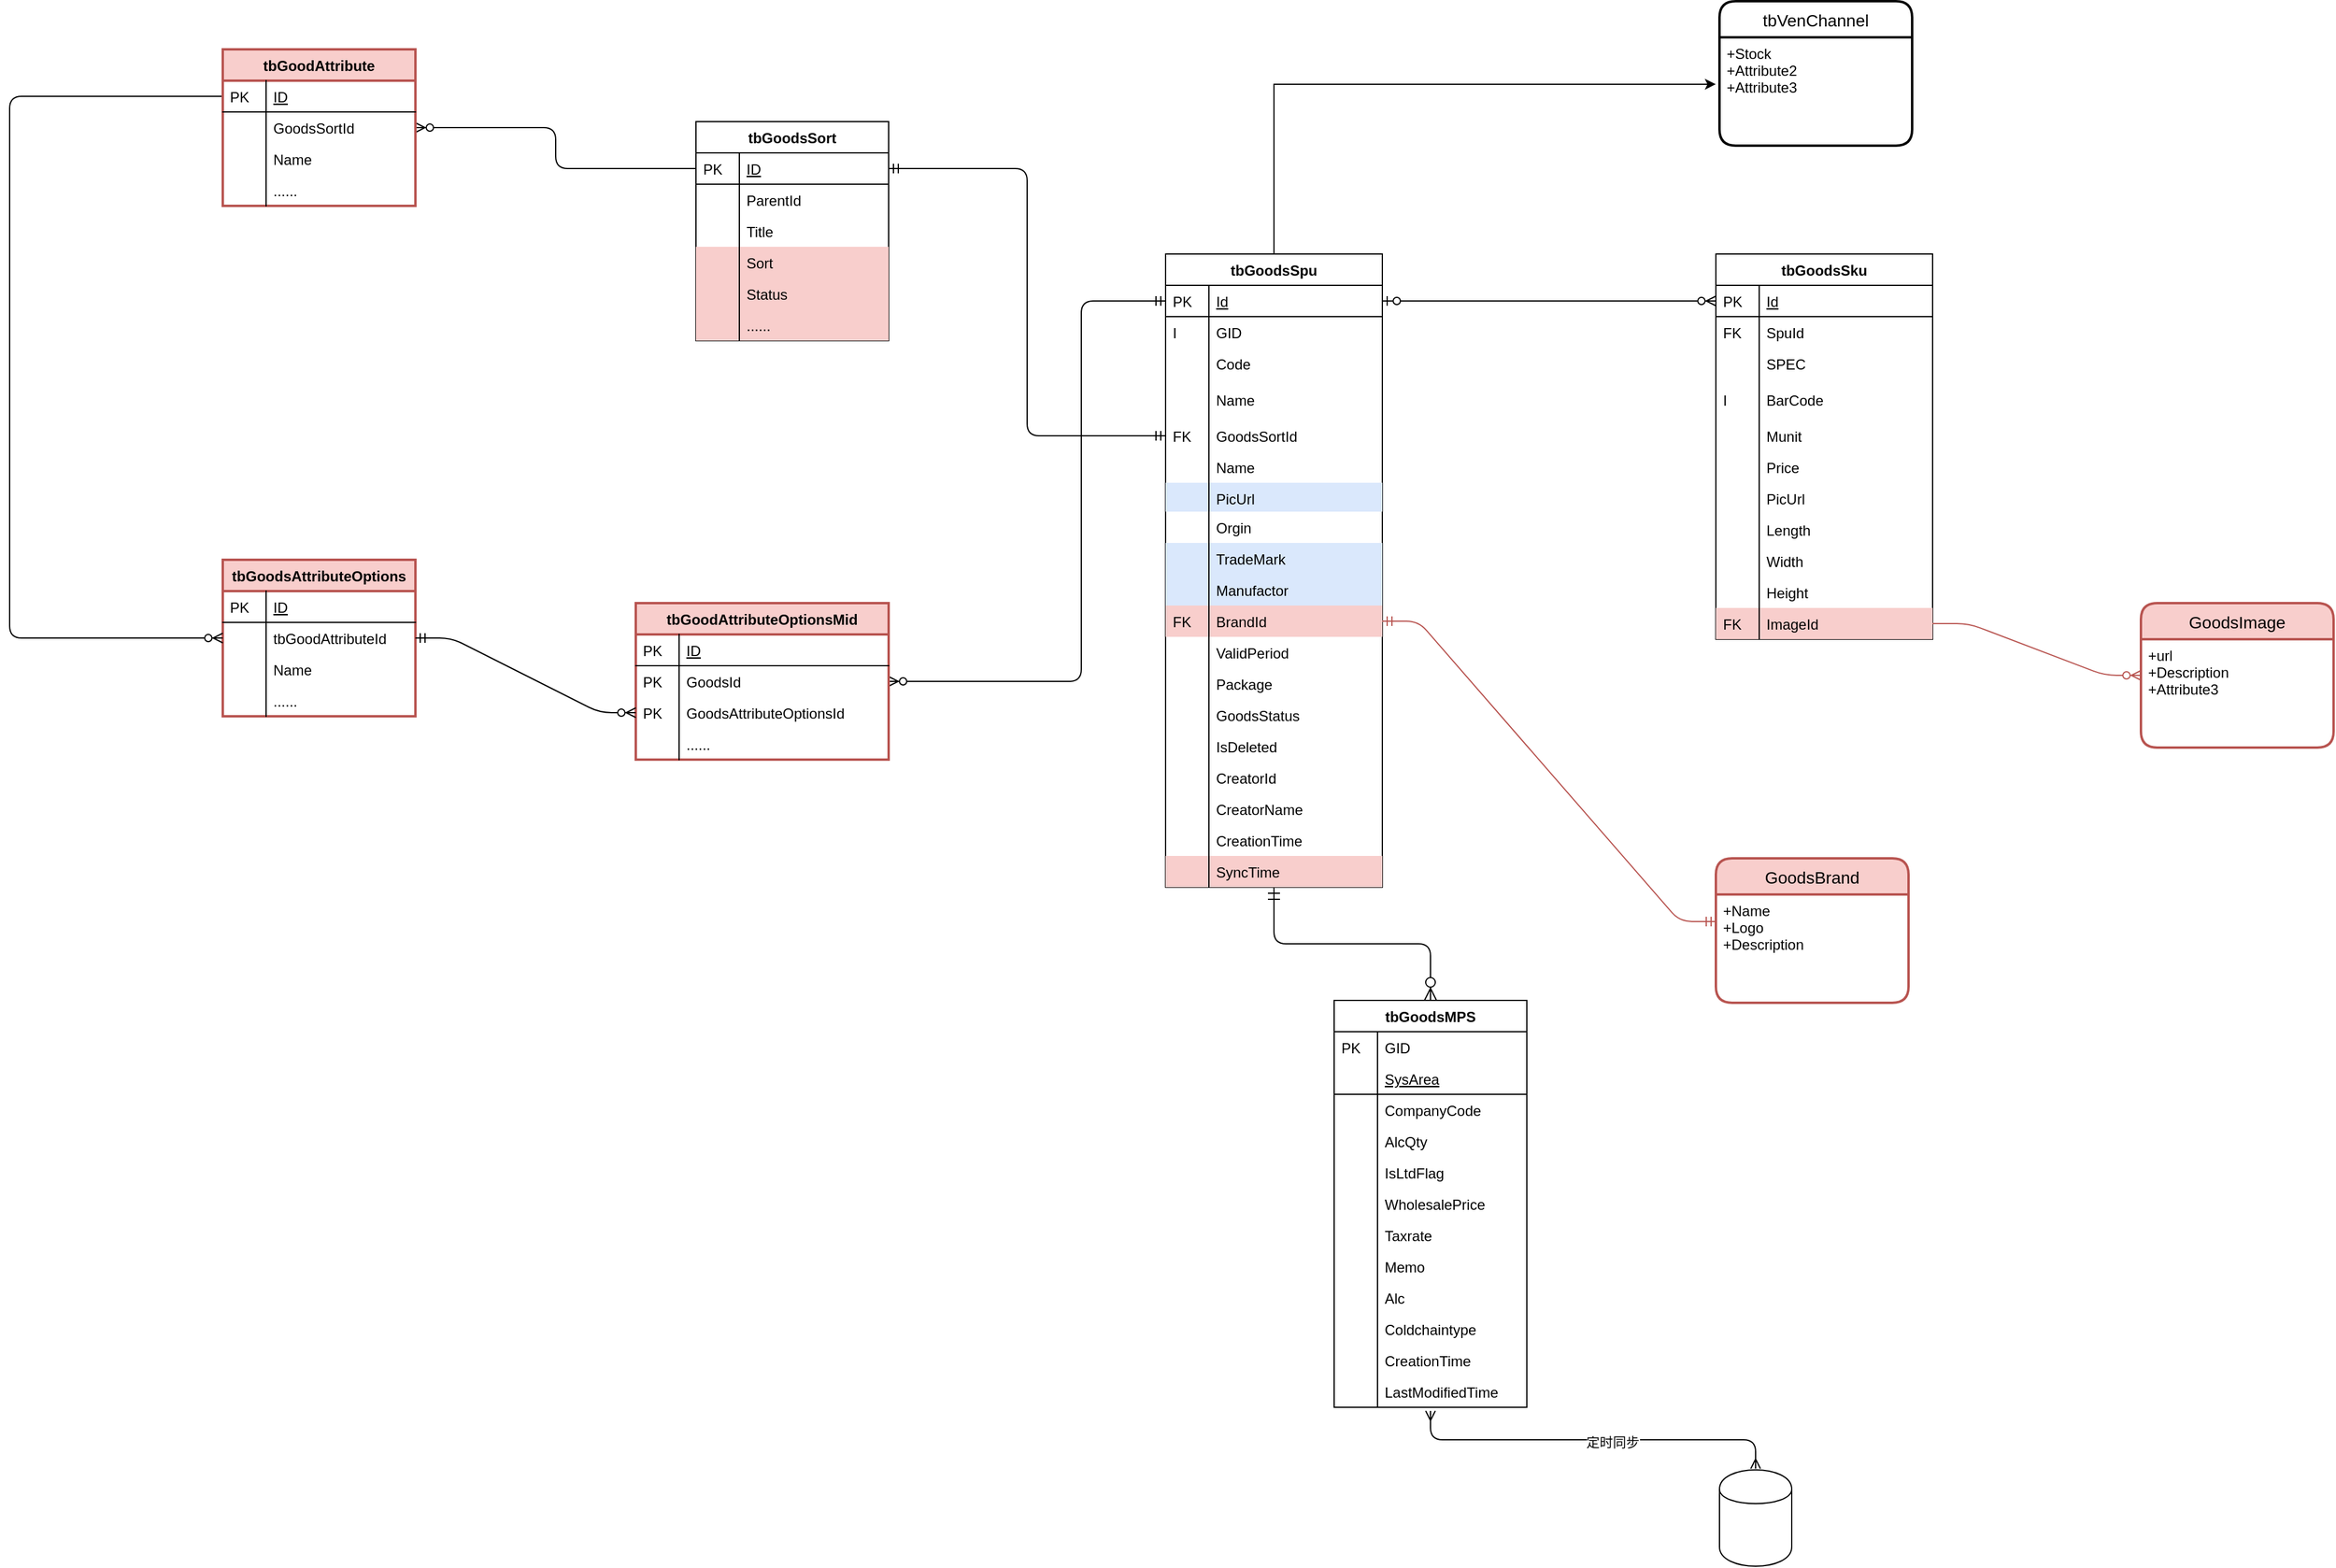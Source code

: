 <mxfile version="12.9.14" type="github">
  <diagram id="C5RBs43oDa-KdzZeNtuy" name="Page-1">
    <mxGraphModel dx="2247" dy="1924" grid="1" gridSize="10" guides="1" tooltips="1" connect="1" arrows="1" fold="1" page="1" pageScale="1" pageWidth="827" pageHeight="1169" math="0" shadow="0">
      <root>
        <mxCell id="WIyWlLk6GJQsqaUBKTNV-0" />
        <mxCell id="WIyWlLk6GJQsqaUBKTNV-1" parent="WIyWlLk6GJQsqaUBKTNV-0" />
        <mxCell id="zkfFHV4jXpPFQw0GAbJ--71" value="" style="edgeStyle=orthogonalEdgeStyle;endArrow=ERzeroToMany;startArrow=ERmandOne;shadow=0;strokeWidth=1;endSize=8;startSize=8;" parent="WIyWlLk6GJQsqaUBKTNV-1" source="zkfFHV4jXpPFQw0GAbJ--56" target="zkfFHV4jXpPFQw0GAbJ--64" edge="1">
          <mxGeometry width="100" height="100" relative="1" as="geometry">
            <mxPoint x="410" y="182" as="sourcePoint" />
            <mxPoint x="330" y="169" as="targetPoint" />
            <Array as="points" />
          </mxGeometry>
        </mxCell>
        <mxCell id="fvMyZvjCGNLHZYIWAA-W-118" style="edgeStyle=orthogonalEdgeStyle;rounded=0;orthogonalLoop=1;jettySize=auto;html=1;exitX=0.5;exitY=0;exitDx=0;exitDy=0;entryX=-0.019;entryY=0.433;entryDx=0;entryDy=0;entryPerimeter=0;fontColor=#FF0000;" edge="1" parent="WIyWlLk6GJQsqaUBKTNV-1" source="zkfFHV4jXpPFQw0GAbJ--56" target="fvMyZvjCGNLHZYIWAA-W-107">
          <mxGeometry relative="1" as="geometry">
            <Array as="points">
              <mxPoint x="460" y="-91" />
            </Array>
          </mxGeometry>
        </mxCell>
        <mxCell id="zkfFHV4jXpPFQw0GAbJ--56" value="tbGoodsSpu" style="swimlane;fontStyle=1;childLayout=stackLayout;horizontal=1;startSize=26;horizontalStack=0;resizeParent=1;resizeLast=0;collapsible=1;marginBottom=0;rounded=0;shadow=0;strokeWidth=1;" parent="WIyWlLk6GJQsqaUBKTNV-1" vertex="1">
          <mxGeometry x="370" y="50" width="180" height="526" as="geometry">
            <mxRectangle x="400" y="70" width="160" height="26" as="alternateBounds" />
          </mxGeometry>
        </mxCell>
        <mxCell id="zkfFHV4jXpPFQw0GAbJ--57" value="Id" style="shape=partialRectangle;top=0;left=0;right=0;bottom=1;align=left;verticalAlign=top;fillColor=none;spacingLeft=40;spacingRight=4;overflow=hidden;rotatable=0;points=[[0,0.5],[1,0.5]];portConstraint=eastwest;dropTarget=0;rounded=0;shadow=0;strokeWidth=1;fontStyle=4" parent="zkfFHV4jXpPFQw0GAbJ--56" vertex="1">
          <mxGeometry y="26" width="180" height="26" as="geometry" />
        </mxCell>
        <mxCell id="zkfFHV4jXpPFQw0GAbJ--58" value="PK" style="shape=partialRectangle;top=0;left=0;bottom=0;fillColor=none;align=left;verticalAlign=top;spacingLeft=4;spacingRight=4;overflow=hidden;rotatable=0;points=[];portConstraint=eastwest;part=1;" parent="zkfFHV4jXpPFQw0GAbJ--57" vertex="1" connectable="0">
          <mxGeometry width="36" height="26" as="geometry" />
        </mxCell>
        <mxCell id="UjwNFlfOkRKpV5nZgHc--12" value="GID" style="shape=partialRectangle;top=0;left=0;right=0;bottom=0;align=left;verticalAlign=top;fillColor=none;spacingLeft=40;spacingRight=4;overflow=hidden;rotatable=0;points=[[0,0.5],[1,0.5]];portConstraint=eastwest;dropTarget=0;rounded=0;shadow=0;strokeWidth=1;" parent="zkfFHV4jXpPFQw0GAbJ--56" vertex="1">
          <mxGeometry y="52" width="180" height="26" as="geometry" />
        </mxCell>
        <mxCell id="UjwNFlfOkRKpV5nZgHc--13" value="I" style="shape=partialRectangle;top=0;left=0;bottom=0;fillColor=none;align=left;verticalAlign=top;spacingLeft=4;spacingRight=4;overflow=hidden;rotatable=0;points=[];portConstraint=eastwest;part=1;" parent="UjwNFlfOkRKpV5nZgHc--12" vertex="1" connectable="0">
          <mxGeometry width="36" height="26" as="geometry" />
        </mxCell>
        <mxCell id="zkfFHV4jXpPFQw0GAbJ--59" value="Code" style="shape=partialRectangle;top=0;left=0;right=0;bottom=0;align=left;verticalAlign=top;fillColor=none;spacingLeft=40;spacingRight=4;overflow=hidden;rotatable=0;points=[[0,0.5],[1,0.5]];portConstraint=eastwest;dropTarget=0;rounded=0;shadow=0;strokeWidth=1;" parent="zkfFHV4jXpPFQw0GAbJ--56" vertex="1">
          <mxGeometry y="78" width="180" height="30" as="geometry" />
        </mxCell>
        <mxCell id="zkfFHV4jXpPFQw0GAbJ--60" value="" style="shape=partialRectangle;top=0;left=0;bottom=0;fillColor=none;align=left;verticalAlign=top;spacingLeft=4;spacingRight=4;overflow=hidden;rotatable=0;points=[];portConstraint=eastwest;part=1;" parent="zkfFHV4jXpPFQw0GAbJ--59" vertex="1" connectable="0">
          <mxGeometry width="36" height="30" as="geometry" />
        </mxCell>
        <mxCell id="UjwNFlfOkRKpV5nZgHc--21" value="Name" style="shape=partialRectangle;top=0;left=0;right=0;bottom=0;align=left;verticalAlign=top;fillColor=none;spacingLeft=40;spacingRight=4;overflow=hidden;rotatable=0;points=[[0,0.5],[1,0.5]];portConstraint=eastwest;dropTarget=0;rounded=0;shadow=0;strokeWidth=1;" parent="zkfFHV4jXpPFQw0GAbJ--56" vertex="1">
          <mxGeometry y="108" width="180" height="30" as="geometry" />
        </mxCell>
        <mxCell id="UjwNFlfOkRKpV5nZgHc--22" value="" style="shape=partialRectangle;top=0;left=0;bottom=0;fillColor=none;align=left;verticalAlign=top;spacingLeft=4;spacingRight=4;overflow=hidden;rotatable=0;points=[];portConstraint=eastwest;part=1;" parent="UjwNFlfOkRKpV5nZgHc--21" vertex="1" connectable="0">
          <mxGeometry width="36" height="30" as="geometry" />
        </mxCell>
        <mxCell id="UjwNFlfOkRKpV5nZgHc--25" value="GoodsSortId" style="shape=partialRectangle;top=0;left=0;right=0;bottom=0;align=left;verticalAlign=top;fillColor=none;spacingLeft=40;spacingRight=4;overflow=hidden;rotatable=0;points=[[0,0.5],[1,0.5]];portConstraint=eastwest;dropTarget=0;rounded=0;shadow=0;strokeWidth=1;" parent="zkfFHV4jXpPFQw0GAbJ--56" vertex="1">
          <mxGeometry y="138" width="180" height="26" as="geometry" />
        </mxCell>
        <mxCell id="UjwNFlfOkRKpV5nZgHc--26" value="FK" style="shape=partialRectangle;top=0;left=0;bottom=0;fillColor=none;align=left;verticalAlign=top;spacingLeft=4;spacingRight=4;overflow=hidden;rotatable=0;points=[];portConstraint=eastwest;part=1;" parent="UjwNFlfOkRKpV5nZgHc--25" vertex="1" connectable="0">
          <mxGeometry width="36" height="26" as="geometry" />
        </mxCell>
        <mxCell id="UjwNFlfOkRKpV5nZgHc--27" value="Name" style="shape=partialRectangle;top=0;left=0;right=0;bottom=0;align=left;verticalAlign=top;fillColor=none;spacingLeft=40;spacingRight=4;overflow=hidden;rotatable=0;points=[[0,0.5],[1,0.5]];portConstraint=eastwest;dropTarget=0;rounded=0;shadow=0;strokeWidth=1;" parent="zkfFHV4jXpPFQw0GAbJ--56" vertex="1">
          <mxGeometry y="164" width="180" height="26" as="geometry" />
        </mxCell>
        <mxCell id="UjwNFlfOkRKpV5nZgHc--28" value="" style="shape=partialRectangle;top=0;left=0;bottom=0;fillColor=none;align=left;verticalAlign=top;spacingLeft=4;spacingRight=4;overflow=hidden;rotatable=0;points=[];portConstraint=eastwest;part=1;" parent="UjwNFlfOkRKpV5nZgHc--27" vertex="1" connectable="0">
          <mxGeometry width="36" height="26" as="geometry" />
        </mxCell>
        <mxCell id="fvMyZvjCGNLHZYIWAA-W-122" value="PicUrl" style="shape=partialRectangle;top=0;left=0;right=0;bottom=0;align=left;verticalAlign=top;fillColor=#dae8fc;spacingLeft=40;spacingRight=4;overflow=hidden;rotatable=0;points=[[0,0.5],[1,0.5]];portConstraint=eastwest;dropTarget=0;rounded=0;shadow=0;strokeWidth=1;strokeColor=#6c8ebf;" vertex="1" parent="zkfFHV4jXpPFQw0GAbJ--56">
          <mxGeometry y="190" width="180" height="24" as="geometry" />
        </mxCell>
        <mxCell id="fvMyZvjCGNLHZYIWAA-W-123" value="" style="shape=partialRectangle;top=0;left=0;bottom=0;fillColor=none;align=left;verticalAlign=top;spacingLeft=4;spacingRight=4;overflow=hidden;rotatable=0;points=[];portConstraint=eastwest;part=1;" vertex="1" connectable="0" parent="fvMyZvjCGNLHZYIWAA-W-122">
          <mxGeometry width="36" height="24" as="geometry" />
        </mxCell>
        <mxCell id="fvMyZvjCGNLHZYIWAA-W-42" value="Orgin" style="shape=partialRectangle;top=0;left=0;right=0;bottom=0;align=left;verticalAlign=top;fillColor=none;spacingLeft=40;spacingRight=4;overflow=hidden;rotatable=0;points=[[0,0.5],[1,0.5]];portConstraint=eastwest;dropTarget=0;rounded=0;shadow=0;strokeWidth=1;" vertex="1" parent="zkfFHV4jXpPFQw0GAbJ--56">
          <mxGeometry y="214" width="180" height="26" as="geometry" />
        </mxCell>
        <mxCell id="fvMyZvjCGNLHZYIWAA-W-43" value="" style="shape=partialRectangle;top=0;left=0;bottom=0;fillColor=none;align=left;verticalAlign=top;spacingLeft=4;spacingRight=4;overflow=hidden;rotatable=0;points=[];portConstraint=eastwest;part=1;" vertex="1" connectable="0" parent="fvMyZvjCGNLHZYIWAA-W-42">
          <mxGeometry width="36" height="26" as="geometry" />
        </mxCell>
        <mxCell id="fvMyZvjCGNLHZYIWAA-W-52" value="TradeMark" style="shape=partialRectangle;top=0;left=0;right=0;bottom=0;align=left;verticalAlign=top;fillColor=#dae8fc;spacingLeft=40;spacingRight=4;overflow=hidden;rotatable=0;points=[[0,0.5],[1,0.5]];portConstraint=eastwest;dropTarget=0;rounded=0;shadow=0;strokeWidth=1;strokeColor=#6c8ebf;" vertex="1" parent="zkfFHV4jXpPFQw0GAbJ--56">
          <mxGeometry y="240" width="180" height="26" as="geometry" />
        </mxCell>
        <mxCell id="fvMyZvjCGNLHZYIWAA-W-53" value="" style="shape=partialRectangle;top=0;left=0;bottom=0;fillColor=none;align=left;verticalAlign=top;spacingLeft=4;spacingRight=4;overflow=hidden;rotatable=0;points=[];portConstraint=eastwest;part=1;" vertex="1" connectable="0" parent="fvMyZvjCGNLHZYIWAA-W-52">
          <mxGeometry width="36" height="26" as="geometry" />
        </mxCell>
        <mxCell id="fvMyZvjCGNLHZYIWAA-W-54" value="Manufactor" style="shape=partialRectangle;top=0;left=0;right=0;bottom=0;align=left;verticalAlign=top;fillColor=#dae8fc;spacingLeft=40;spacingRight=4;overflow=hidden;rotatable=0;points=[[0,0.5],[1,0.5]];portConstraint=eastwest;dropTarget=0;rounded=0;shadow=0;strokeWidth=1;strokeColor=#6c8ebf;" vertex="1" parent="zkfFHV4jXpPFQw0GAbJ--56">
          <mxGeometry y="266" width="180" height="26" as="geometry" />
        </mxCell>
        <mxCell id="fvMyZvjCGNLHZYIWAA-W-55" value="" style="shape=partialRectangle;top=0;left=0;bottom=0;fillColor=none;align=left;verticalAlign=top;spacingLeft=4;spacingRight=4;overflow=hidden;rotatable=0;points=[];portConstraint=eastwest;part=1;" vertex="1" connectable="0" parent="fvMyZvjCGNLHZYIWAA-W-54">
          <mxGeometry width="36" height="26" as="geometry" />
        </mxCell>
        <mxCell id="fvMyZvjCGNLHZYIWAA-W-129" value="BrandId" style="shape=partialRectangle;top=0;left=0;right=0;bottom=0;align=left;verticalAlign=top;fillColor=#f8cecc;spacingLeft=40;spacingRight=4;overflow=hidden;rotatable=0;points=[[0,0.5],[1,0.5]];portConstraint=eastwest;dropTarget=0;rounded=0;shadow=0;strokeWidth=1;strokeColor=#b85450;" vertex="1" parent="zkfFHV4jXpPFQw0GAbJ--56">
          <mxGeometry y="292" width="180" height="26" as="geometry" />
        </mxCell>
        <mxCell id="fvMyZvjCGNLHZYIWAA-W-130" value="FK" style="shape=partialRectangle;top=0;left=0;bottom=0;fillColor=none;align=left;verticalAlign=top;spacingLeft=4;spacingRight=4;overflow=hidden;rotatable=0;points=[];portConstraint=eastwest;part=1;" vertex="1" connectable="0" parent="fvMyZvjCGNLHZYIWAA-W-129">
          <mxGeometry width="36" height="26" as="geometry" />
        </mxCell>
        <mxCell id="fvMyZvjCGNLHZYIWAA-W-56" value="ValidPeriod" style="shape=partialRectangle;top=0;left=0;right=0;bottom=0;align=left;verticalAlign=top;fillColor=none;spacingLeft=40;spacingRight=4;overflow=hidden;rotatable=0;points=[[0,0.5],[1,0.5]];portConstraint=eastwest;dropTarget=0;rounded=0;shadow=0;strokeWidth=1;" vertex="1" parent="zkfFHV4jXpPFQw0GAbJ--56">
          <mxGeometry y="318" width="180" height="26" as="geometry" />
        </mxCell>
        <mxCell id="fvMyZvjCGNLHZYIWAA-W-57" value="" style="shape=partialRectangle;top=0;left=0;bottom=0;fillColor=none;align=left;verticalAlign=top;spacingLeft=4;spacingRight=4;overflow=hidden;rotatable=0;points=[];portConstraint=eastwest;part=1;" vertex="1" connectable="0" parent="fvMyZvjCGNLHZYIWAA-W-56">
          <mxGeometry width="36" height="26" as="geometry" />
        </mxCell>
        <mxCell id="fvMyZvjCGNLHZYIWAA-W-86" value="Package" style="shape=partialRectangle;top=0;left=0;right=0;bottom=0;align=left;verticalAlign=top;fillColor=none;spacingLeft=40;spacingRight=4;overflow=hidden;rotatable=0;points=[[0,0.5],[1,0.5]];portConstraint=eastwest;dropTarget=0;rounded=0;shadow=0;strokeWidth=1;" vertex="1" parent="zkfFHV4jXpPFQw0GAbJ--56">
          <mxGeometry y="344" width="180" height="26" as="geometry" />
        </mxCell>
        <mxCell id="fvMyZvjCGNLHZYIWAA-W-87" value="" style="shape=partialRectangle;top=0;left=0;bottom=0;fillColor=none;align=left;verticalAlign=top;spacingLeft=4;spacingRight=4;overflow=hidden;rotatable=0;points=[];portConstraint=eastwest;part=1;" vertex="1" connectable="0" parent="fvMyZvjCGNLHZYIWAA-W-86">
          <mxGeometry width="36" height="26" as="geometry" />
        </mxCell>
        <mxCell id="fvMyZvjCGNLHZYIWAA-W-96" value="GoodsStatus" style="shape=partialRectangle;top=0;left=0;right=0;bottom=0;align=left;verticalAlign=top;fillColor=none;spacingLeft=40;spacingRight=4;overflow=hidden;rotatable=0;points=[[0,0.5],[1,0.5]];portConstraint=eastwest;dropTarget=0;rounded=0;shadow=0;strokeWidth=1;" vertex="1" parent="zkfFHV4jXpPFQw0GAbJ--56">
          <mxGeometry y="370" width="180" height="26" as="geometry" />
        </mxCell>
        <mxCell id="fvMyZvjCGNLHZYIWAA-W-97" value="" style="shape=partialRectangle;top=0;left=0;bottom=0;fillColor=none;align=left;verticalAlign=top;spacingLeft=4;spacingRight=4;overflow=hidden;rotatable=0;points=[];portConstraint=eastwest;part=1;" vertex="1" connectable="0" parent="fvMyZvjCGNLHZYIWAA-W-96">
          <mxGeometry width="36" height="26" as="geometry" />
        </mxCell>
        <mxCell id="fvMyZvjCGNLHZYIWAA-W-98" value="IsDeleted" style="shape=partialRectangle;top=0;left=0;right=0;bottom=0;align=left;verticalAlign=top;fillColor=none;spacingLeft=40;spacingRight=4;overflow=hidden;rotatable=0;points=[[0,0.5],[1,0.5]];portConstraint=eastwest;dropTarget=0;rounded=0;shadow=0;strokeWidth=1;" vertex="1" parent="zkfFHV4jXpPFQw0GAbJ--56">
          <mxGeometry y="396" width="180" height="26" as="geometry" />
        </mxCell>
        <mxCell id="fvMyZvjCGNLHZYIWAA-W-99" value="" style="shape=partialRectangle;top=0;left=0;bottom=0;fillColor=none;align=left;verticalAlign=top;spacingLeft=4;spacingRight=4;overflow=hidden;rotatable=0;points=[];portConstraint=eastwest;part=1;" vertex="1" connectable="0" parent="fvMyZvjCGNLHZYIWAA-W-98">
          <mxGeometry width="36" height="26" as="geometry" />
        </mxCell>
        <mxCell id="fvMyZvjCGNLHZYIWAA-W-88" value="CreatorId" style="shape=partialRectangle;top=0;left=0;right=0;bottom=0;align=left;verticalAlign=top;fillColor=none;spacingLeft=40;spacingRight=4;overflow=hidden;rotatable=0;points=[[0,0.5],[1,0.5]];portConstraint=eastwest;dropTarget=0;rounded=0;shadow=0;strokeWidth=1;" vertex="1" parent="zkfFHV4jXpPFQw0GAbJ--56">
          <mxGeometry y="422" width="180" height="26" as="geometry" />
        </mxCell>
        <mxCell id="fvMyZvjCGNLHZYIWAA-W-89" value="" style="shape=partialRectangle;top=0;left=0;bottom=0;fillColor=none;align=left;verticalAlign=top;spacingLeft=4;spacingRight=4;overflow=hidden;rotatable=0;points=[];portConstraint=eastwest;part=1;" vertex="1" connectable="0" parent="fvMyZvjCGNLHZYIWAA-W-88">
          <mxGeometry width="36" height="26" as="geometry" />
        </mxCell>
        <mxCell id="fvMyZvjCGNLHZYIWAA-W-90" value="CreatorName" style="shape=partialRectangle;top=0;left=0;right=0;bottom=0;align=left;verticalAlign=top;fillColor=none;spacingLeft=40;spacingRight=4;overflow=hidden;rotatable=0;points=[[0,0.5],[1,0.5]];portConstraint=eastwest;dropTarget=0;rounded=0;shadow=0;strokeWidth=1;" vertex="1" parent="zkfFHV4jXpPFQw0GAbJ--56">
          <mxGeometry y="448" width="180" height="26" as="geometry" />
        </mxCell>
        <mxCell id="fvMyZvjCGNLHZYIWAA-W-91" value="" style="shape=partialRectangle;top=0;left=0;bottom=0;fillColor=none;align=left;verticalAlign=top;spacingLeft=4;spacingRight=4;overflow=hidden;rotatable=0;points=[];portConstraint=eastwest;part=1;" vertex="1" connectable="0" parent="fvMyZvjCGNLHZYIWAA-W-90">
          <mxGeometry width="36" height="26" as="geometry" />
        </mxCell>
        <mxCell id="fvMyZvjCGNLHZYIWAA-W-92" value="CreationTime" style="shape=partialRectangle;top=0;left=0;right=0;bottom=0;align=left;verticalAlign=top;fillColor=none;spacingLeft=40;spacingRight=4;overflow=hidden;rotatable=0;points=[[0,0.5],[1,0.5]];portConstraint=eastwest;dropTarget=0;rounded=0;shadow=0;strokeWidth=1;" vertex="1" parent="zkfFHV4jXpPFQw0GAbJ--56">
          <mxGeometry y="474" width="180" height="26" as="geometry" />
        </mxCell>
        <mxCell id="fvMyZvjCGNLHZYIWAA-W-93" value="" style="shape=partialRectangle;top=0;left=0;bottom=0;fillColor=none;align=left;verticalAlign=top;spacingLeft=4;spacingRight=4;overflow=hidden;rotatable=0;points=[];portConstraint=eastwest;part=1;" vertex="1" connectable="0" parent="fvMyZvjCGNLHZYIWAA-W-92">
          <mxGeometry width="36" height="26" as="geometry" />
        </mxCell>
        <mxCell id="fvMyZvjCGNLHZYIWAA-W-94" value="SyncTime" style="shape=partialRectangle;top=0;left=0;right=0;bottom=0;align=left;verticalAlign=top;fillColor=#f8cecc;spacingLeft=40;spacingRight=4;overflow=hidden;rotatable=0;points=[[0,0.5],[1,0.5]];portConstraint=eastwest;dropTarget=0;rounded=0;shadow=0;strokeWidth=1;strokeColor=#b85450;" vertex="1" parent="zkfFHV4jXpPFQw0GAbJ--56">
          <mxGeometry y="500" width="180" height="26" as="geometry" />
        </mxCell>
        <mxCell id="fvMyZvjCGNLHZYIWAA-W-95" value="" style="shape=partialRectangle;top=0;left=0;bottom=0;fillColor=none;align=left;verticalAlign=top;spacingLeft=4;spacingRight=4;overflow=hidden;rotatable=0;points=[];portConstraint=eastwest;part=1;" vertex="1" connectable="0" parent="fvMyZvjCGNLHZYIWAA-W-94">
          <mxGeometry width="36" height="26" as="geometry" />
        </mxCell>
        <mxCell id="fvMyZvjCGNLHZYIWAA-W-25" value="tbGoodsSku" style="swimlane;fontStyle=1;childLayout=stackLayout;horizontal=1;startSize=26;horizontalStack=0;resizeParent=1;resizeLast=0;collapsible=1;marginBottom=0;rounded=0;shadow=0;strokeWidth=1;" vertex="1" parent="WIyWlLk6GJQsqaUBKTNV-1">
          <mxGeometry x="827" y="50" width="180" height="320" as="geometry">
            <mxRectangle x="400" y="70" width="160" height="26" as="alternateBounds" />
          </mxGeometry>
        </mxCell>
        <mxCell id="fvMyZvjCGNLHZYIWAA-W-26" value="Id" style="shape=partialRectangle;top=0;left=0;right=0;bottom=1;align=left;verticalAlign=top;fillColor=none;spacingLeft=40;spacingRight=4;overflow=hidden;rotatable=0;points=[[0,0.5],[1,0.5]];portConstraint=eastwest;dropTarget=0;rounded=0;shadow=0;strokeWidth=1;fontStyle=4" vertex="1" parent="fvMyZvjCGNLHZYIWAA-W-25">
          <mxGeometry y="26" width="180" height="26" as="geometry" />
        </mxCell>
        <mxCell id="fvMyZvjCGNLHZYIWAA-W-27" value="PK" style="shape=partialRectangle;top=0;left=0;bottom=0;fillColor=none;align=left;verticalAlign=top;spacingLeft=4;spacingRight=4;overflow=hidden;rotatable=0;points=[];portConstraint=eastwest;part=1;" vertex="1" connectable="0" parent="fvMyZvjCGNLHZYIWAA-W-26">
          <mxGeometry width="36" height="26" as="geometry" />
        </mxCell>
        <mxCell id="fvMyZvjCGNLHZYIWAA-W-28" value="SpuId" style="shape=partialRectangle;top=0;left=0;right=0;bottom=0;align=left;verticalAlign=top;fillColor=none;spacingLeft=40;spacingRight=4;overflow=hidden;rotatable=0;points=[[0,0.5],[1,0.5]];portConstraint=eastwest;dropTarget=0;rounded=0;shadow=0;strokeWidth=1;" vertex="1" parent="fvMyZvjCGNLHZYIWAA-W-25">
          <mxGeometry y="52" width="180" height="26" as="geometry" />
        </mxCell>
        <mxCell id="fvMyZvjCGNLHZYIWAA-W-29" value="FK" style="shape=partialRectangle;top=0;left=0;bottom=0;fillColor=none;align=left;verticalAlign=top;spacingLeft=4;spacingRight=4;overflow=hidden;rotatable=0;points=[];portConstraint=eastwest;part=1;" vertex="1" connectable="0" parent="fvMyZvjCGNLHZYIWAA-W-28">
          <mxGeometry width="36" height="26" as="geometry" />
        </mxCell>
        <mxCell id="fvMyZvjCGNLHZYIWAA-W-30" value="SPEC" style="shape=partialRectangle;top=0;left=0;right=0;bottom=0;align=left;verticalAlign=top;fillColor=none;spacingLeft=40;spacingRight=4;overflow=hidden;rotatable=0;points=[[0,0.5],[1,0.5]];portConstraint=eastwest;dropTarget=0;rounded=0;shadow=0;strokeWidth=1;" vertex="1" parent="fvMyZvjCGNLHZYIWAA-W-25">
          <mxGeometry y="78" width="180" height="30" as="geometry" />
        </mxCell>
        <mxCell id="fvMyZvjCGNLHZYIWAA-W-31" value="" style="shape=partialRectangle;top=0;left=0;bottom=0;fillColor=none;align=left;verticalAlign=top;spacingLeft=4;spacingRight=4;overflow=hidden;rotatable=0;points=[];portConstraint=eastwest;part=1;" vertex="1" connectable="0" parent="fvMyZvjCGNLHZYIWAA-W-30">
          <mxGeometry width="36" height="30" as="geometry" />
        </mxCell>
        <mxCell id="fvMyZvjCGNLHZYIWAA-W-32" value="BarCode" style="shape=partialRectangle;top=0;left=0;right=0;bottom=0;align=left;verticalAlign=top;fillColor=none;spacingLeft=40;spacingRight=4;overflow=hidden;rotatable=0;points=[[0,0.5],[1,0.5]];portConstraint=eastwest;dropTarget=0;rounded=0;shadow=0;strokeWidth=1;" vertex="1" parent="fvMyZvjCGNLHZYIWAA-W-25">
          <mxGeometry y="108" width="180" height="30" as="geometry" />
        </mxCell>
        <mxCell id="fvMyZvjCGNLHZYIWAA-W-33" value="I" style="shape=partialRectangle;top=0;left=0;bottom=0;fillColor=none;align=left;verticalAlign=top;spacingLeft=4;spacingRight=4;overflow=hidden;rotatable=0;points=[];portConstraint=eastwest;part=1;" vertex="1" connectable="0" parent="fvMyZvjCGNLHZYIWAA-W-32">
          <mxGeometry width="36" height="30" as="geometry" />
        </mxCell>
        <mxCell id="fvMyZvjCGNLHZYIWAA-W-34" value="Munit" style="shape=partialRectangle;top=0;left=0;right=0;bottom=0;align=left;verticalAlign=top;fillColor=none;spacingLeft=40;spacingRight=4;overflow=hidden;rotatable=0;points=[[0,0.5],[1,0.5]];portConstraint=eastwest;dropTarget=0;rounded=0;shadow=0;strokeWidth=1;" vertex="1" parent="fvMyZvjCGNLHZYIWAA-W-25">
          <mxGeometry y="138" width="180" height="26" as="geometry" />
        </mxCell>
        <mxCell id="fvMyZvjCGNLHZYIWAA-W-35" value="" style="shape=partialRectangle;top=0;left=0;bottom=0;fillColor=none;align=left;verticalAlign=top;spacingLeft=4;spacingRight=4;overflow=hidden;rotatable=0;points=[];portConstraint=eastwest;part=1;" vertex="1" connectable="0" parent="fvMyZvjCGNLHZYIWAA-W-34">
          <mxGeometry width="36" height="26" as="geometry" />
        </mxCell>
        <mxCell id="fvMyZvjCGNLHZYIWAA-W-38" value="Price" style="shape=partialRectangle;top=0;left=0;right=0;bottom=0;align=left;verticalAlign=top;fillColor=none;spacingLeft=40;spacingRight=4;overflow=hidden;rotatable=0;points=[[0,0.5],[1,0.5]];portConstraint=eastwest;dropTarget=0;rounded=0;shadow=0;strokeWidth=1;" vertex="1" parent="fvMyZvjCGNLHZYIWAA-W-25">
          <mxGeometry y="164" width="180" height="26" as="geometry" />
        </mxCell>
        <mxCell id="fvMyZvjCGNLHZYIWAA-W-39" value="" style="shape=partialRectangle;top=0;left=0;bottom=0;fillColor=none;align=left;verticalAlign=top;spacingLeft=4;spacingRight=4;overflow=hidden;rotatable=0;points=[];portConstraint=eastwest;part=1;" vertex="1" connectable="0" parent="fvMyZvjCGNLHZYIWAA-W-38">
          <mxGeometry width="36" height="26" as="geometry" />
        </mxCell>
        <mxCell id="fvMyZvjCGNLHZYIWAA-W-44" value="PicUrl" style="shape=partialRectangle;top=0;left=0;right=0;bottom=0;align=left;verticalAlign=top;fillColor=none;spacingLeft=40;spacingRight=4;overflow=hidden;rotatable=0;points=[[0,0.5],[1,0.5]];portConstraint=eastwest;dropTarget=0;rounded=0;shadow=0;strokeWidth=1;" vertex="1" parent="fvMyZvjCGNLHZYIWAA-W-25">
          <mxGeometry y="190" width="180" height="26" as="geometry" />
        </mxCell>
        <mxCell id="fvMyZvjCGNLHZYIWAA-W-45" value="" style="shape=partialRectangle;top=0;left=0;bottom=0;fillColor=none;align=left;verticalAlign=top;spacingLeft=4;spacingRight=4;overflow=hidden;rotatable=0;points=[];portConstraint=eastwest;part=1;" vertex="1" connectable="0" parent="fvMyZvjCGNLHZYIWAA-W-44">
          <mxGeometry width="36" height="26" as="geometry" />
        </mxCell>
        <mxCell id="fvMyZvjCGNLHZYIWAA-W-46" value="Length" style="shape=partialRectangle;top=0;left=0;right=0;bottom=0;align=left;verticalAlign=top;fillColor=none;spacingLeft=40;spacingRight=4;overflow=hidden;rotatable=0;points=[[0,0.5],[1,0.5]];portConstraint=eastwest;dropTarget=0;rounded=0;shadow=0;strokeWidth=1;" vertex="1" parent="fvMyZvjCGNLHZYIWAA-W-25">
          <mxGeometry y="216" width="180" height="26" as="geometry" />
        </mxCell>
        <mxCell id="fvMyZvjCGNLHZYIWAA-W-47" value="" style="shape=partialRectangle;top=0;left=0;bottom=0;fillColor=none;align=left;verticalAlign=top;spacingLeft=4;spacingRight=4;overflow=hidden;rotatable=0;points=[];portConstraint=eastwest;part=1;" vertex="1" connectable="0" parent="fvMyZvjCGNLHZYIWAA-W-46">
          <mxGeometry width="36" height="26" as="geometry" />
        </mxCell>
        <mxCell id="fvMyZvjCGNLHZYIWAA-W-48" value="Width" style="shape=partialRectangle;top=0;left=0;right=0;bottom=0;align=left;verticalAlign=top;fillColor=none;spacingLeft=40;spacingRight=4;overflow=hidden;rotatable=0;points=[[0,0.5],[1,0.5]];portConstraint=eastwest;dropTarget=0;rounded=0;shadow=0;strokeWidth=1;" vertex="1" parent="fvMyZvjCGNLHZYIWAA-W-25">
          <mxGeometry y="242" width="180" height="26" as="geometry" />
        </mxCell>
        <mxCell id="fvMyZvjCGNLHZYIWAA-W-49" value="" style="shape=partialRectangle;top=0;left=0;bottom=0;fillColor=none;align=left;verticalAlign=top;spacingLeft=4;spacingRight=4;overflow=hidden;rotatable=0;points=[];portConstraint=eastwest;part=1;" vertex="1" connectable="0" parent="fvMyZvjCGNLHZYIWAA-W-48">
          <mxGeometry width="36" height="26" as="geometry" />
        </mxCell>
        <mxCell id="fvMyZvjCGNLHZYIWAA-W-50" value="Height" style="shape=partialRectangle;top=0;left=0;right=0;bottom=0;align=left;verticalAlign=top;fillColor=none;spacingLeft=40;spacingRight=4;overflow=hidden;rotatable=0;points=[[0,0.5],[1,0.5]];portConstraint=eastwest;dropTarget=0;rounded=0;shadow=0;strokeWidth=1;" vertex="1" parent="fvMyZvjCGNLHZYIWAA-W-25">
          <mxGeometry y="268" width="180" height="26" as="geometry" />
        </mxCell>
        <mxCell id="fvMyZvjCGNLHZYIWAA-W-51" value="" style="shape=partialRectangle;top=0;left=0;bottom=0;fillColor=none;align=left;verticalAlign=top;spacingLeft=4;spacingRight=4;overflow=hidden;rotatable=0;points=[];portConstraint=eastwest;part=1;" vertex="1" connectable="0" parent="fvMyZvjCGNLHZYIWAA-W-50">
          <mxGeometry width="36" height="26" as="geometry" />
        </mxCell>
        <mxCell id="fvMyZvjCGNLHZYIWAA-W-134" value="ImageId" style="shape=partialRectangle;top=0;left=0;right=0;bottom=0;align=left;verticalAlign=top;fillColor=#f8cecc;spacingLeft=40;spacingRight=4;overflow=hidden;rotatable=0;points=[[0,0.5],[1,0.5]];portConstraint=eastwest;dropTarget=0;rounded=0;shadow=0;strokeWidth=1;strokeColor=#b85450;" vertex="1" parent="fvMyZvjCGNLHZYIWAA-W-25">
          <mxGeometry y="294" width="180" height="26" as="geometry" />
        </mxCell>
        <mxCell id="fvMyZvjCGNLHZYIWAA-W-135" value="FK" style="shape=partialRectangle;top=0;left=0;bottom=0;fillColor=none;align=left;verticalAlign=top;spacingLeft=4;spacingRight=4;overflow=hidden;rotatable=0;points=[];portConstraint=eastwest;part=1;fontColor=#000000;" vertex="1" connectable="0" parent="fvMyZvjCGNLHZYIWAA-W-134">
          <mxGeometry width="36" height="26" as="geometry" />
        </mxCell>
        <mxCell id="HRXQNA15yxT9b7QjNcUA-1" value="" style="shape=cylinder;whiteSpace=wrap;html=1;boundedLbl=1;backgroundOutline=1;" parent="WIyWlLk6GJQsqaUBKTNV-1" vertex="1">
          <mxGeometry x="830" y="1060" width="60" height="80" as="geometry" />
        </mxCell>
        <mxCell id="fvMyZvjCGNLHZYIWAA-W-40" value="" style="edgeStyle=elbowEdgeStyle;fontSize=12;html=1;endArrow=ERmany;startArrow=ERmany;exitX=0.5;exitY=1.115;exitDx=0;exitDy=0;exitPerimeter=0;elbow=vertical;" edge="1" parent="WIyWlLk6GJQsqaUBKTNV-1" source="fvMyZvjCGNLHZYIWAA-W-17">
          <mxGeometry width="100" height="100" relative="1" as="geometry">
            <mxPoint x="550" y="1179" as="sourcePoint" />
            <mxPoint x="860" y="1059" as="targetPoint" />
          </mxGeometry>
        </mxCell>
        <mxCell id="fvMyZvjCGNLHZYIWAA-W-101" value="&lt;font color=&quot;#000000&quot;&gt;定时同步&lt;/font&gt;" style="edgeLabel;html=1;align=center;verticalAlign=middle;resizable=0;points=[];fontColor=#FF0000;" vertex="1" connectable="0" parent="fvMyZvjCGNLHZYIWAA-W-40">
          <mxGeometry x="0.097" y="-2" relative="1" as="geometry">
            <mxPoint as="offset" />
          </mxGeometry>
        </mxCell>
        <mxCell id="fvMyZvjCGNLHZYIWAA-W-41" value="" style="edgeStyle=entityRelationEdgeStyle;fontSize=12;html=1;endArrow=ERzeroToMany;startArrow=ERzeroToOne;exitX=1;exitY=0.5;exitDx=0;exitDy=0;entryX=0;entryY=0.5;entryDx=0;entryDy=0;" edge="1" parent="WIyWlLk6GJQsqaUBKTNV-1" source="zkfFHV4jXpPFQw0GAbJ--57" target="fvMyZvjCGNLHZYIWAA-W-26">
          <mxGeometry width="100" height="100" relative="1" as="geometry">
            <mxPoint x="490" y="450" as="sourcePoint" />
            <mxPoint x="809" y="63" as="targetPoint" />
          </mxGeometry>
        </mxCell>
        <mxCell id="zkfFHV4jXpPFQw0GAbJ--64" value="tbGoodsMPS" style="swimlane;fontStyle=1;childLayout=stackLayout;horizontal=1;startSize=26;horizontalStack=0;resizeParent=1;resizeLast=0;collapsible=1;marginBottom=0;rounded=0;shadow=0;strokeWidth=1;" parent="WIyWlLk6GJQsqaUBKTNV-1" vertex="1">
          <mxGeometry x="510" y="670" width="160" height="338" as="geometry">
            <mxRectangle x="260" y="270" width="160" height="26" as="alternateBounds" />
          </mxGeometry>
        </mxCell>
        <mxCell id="fvMyZvjCGNLHZYIWAA-W-5" value="GID" style="shape=partialRectangle;top=0;left=0;right=0;bottom=0;align=left;verticalAlign=top;fillColor=none;spacingLeft=40;spacingRight=4;overflow=hidden;rotatable=0;points=[[0,0.5],[1,0.5]];portConstraint=eastwest;dropTarget=0;rounded=0;shadow=0;strokeWidth=1;" vertex="1" parent="zkfFHV4jXpPFQw0GAbJ--64">
          <mxGeometry y="26" width="160" height="26" as="geometry" />
        </mxCell>
        <mxCell id="fvMyZvjCGNLHZYIWAA-W-6" value="PK" style="shape=partialRectangle;top=0;left=0;bottom=0;fillColor=none;align=left;verticalAlign=top;spacingLeft=4;spacingRight=4;overflow=hidden;rotatable=0;points=[];portConstraint=eastwest;part=1;" vertex="1" connectable="0" parent="fvMyZvjCGNLHZYIWAA-W-5">
          <mxGeometry width="36" height="26" as="geometry" />
        </mxCell>
        <mxCell id="zkfFHV4jXpPFQw0GAbJ--65" value="SysArea" style="shape=partialRectangle;top=0;left=0;right=0;bottom=1;align=left;verticalAlign=top;fillColor=none;spacingLeft=40;spacingRight=4;overflow=hidden;rotatable=0;points=[[0,0.5],[1,0.5]];portConstraint=eastwest;dropTarget=0;rounded=0;shadow=0;strokeWidth=1;fontStyle=4" parent="zkfFHV4jXpPFQw0GAbJ--64" vertex="1">
          <mxGeometry y="52" width="160" height="26" as="geometry" />
        </mxCell>
        <mxCell id="zkfFHV4jXpPFQw0GAbJ--66" value="" style="shape=partialRectangle;top=0;left=0;bottom=0;fillColor=none;align=left;verticalAlign=top;spacingLeft=4;spacingRight=4;overflow=hidden;rotatable=0;points=[];portConstraint=eastwest;part=1;" parent="zkfFHV4jXpPFQw0GAbJ--65" vertex="1" connectable="0">
          <mxGeometry width="36" height="26" as="geometry" />
        </mxCell>
        <mxCell id="fvMyZvjCGNLHZYIWAA-W-13" value="CompanyCode" style="shape=partialRectangle;top=0;left=0;right=0;bottom=0;align=left;verticalAlign=top;fillColor=none;spacingLeft=40;spacingRight=4;overflow=hidden;rotatable=0;points=[[0,0.5],[1,0.5]];portConstraint=eastwest;dropTarget=0;rounded=0;shadow=0;strokeWidth=1;" vertex="1" parent="zkfFHV4jXpPFQw0GAbJ--64">
          <mxGeometry y="78" width="160" height="26" as="geometry" />
        </mxCell>
        <mxCell id="fvMyZvjCGNLHZYIWAA-W-14" value="" style="shape=partialRectangle;top=0;left=0;bottom=0;fillColor=none;align=left;verticalAlign=top;spacingLeft=4;spacingRight=4;overflow=hidden;rotatable=0;points=[];portConstraint=eastwest;part=1;" vertex="1" connectable="0" parent="fvMyZvjCGNLHZYIWAA-W-13">
          <mxGeometry width="36" height="26" as="geometry" />
        </mxCell>
        <mxCell id="zkfFHV4jXpPFQw0GAbJ--67" value="AlcQty" style="shape=partialRectangle;top=0;left=0;right=0;bottom=0;align=left;verticalAlign=top;fillColor=none;spacingLeft=40;spacingRight=4;overflow=hidden;rotatable=0;points=[[0,0.5],[1,0.5]];portConstraint=eastwest;dropTarget=0;rounded=0;shadow=0;strokeWidth=1;" parent="zkfFHV4jXpPFQw0GAbJ--64" vertex="1">
          <mxGeometry y="104" width="160" height="26" as="geometry" />
        </mxCell>
        <mxCell id="zkfFHV4jXpPFQw0GAbJ--68" value="" style="shape=partialRectangle;top=0;left=0;bottom=0;fillColor=none;align=left;verticalAlign=top;spacingLeft=4;spacingRight=4;overflow=hidden;rotatable=0;points=[];portConstraint=eastwest;part=1;" parent="zkfFHV4jXpPFQw0GAbJ--67" vertex="1" connectable="0">
          <mxGeometry width="36" height="26" as="geometry" />
        </mxCell>
        <mxCell id="zkfFHV4jXpPFQw0GAbJ--69" value="IsLtdFlag" style="shape=partialRectangle;top=0;left=0;right=0;bottom=0;align=left;verticalAlign=top;fillColor=none;spacingLeft=40;spacingRight=4;overflow=hidden;rotatable=0;points=[[0,0.5],[1,0.5]];portConstraint=eastwest;dropTarget=0;rounded=0;shadow=0;strokeWidth=1;" parent="zkfFHV4jXpPFQw0GAbJ--64" vertex="1">
          <mxGeometry y="130" width="160" height="26" as="geometry" />
        </mxCell>
        <mxCell id="zkfFHV4jXpPFQw0GAbJ--70" value="" style="shape=partialRectangle;top=0;left=0;bottom=0;fillColor=none;align=left;verticalAlign=top;spacingLeft=4;spacingRight=4;overflow=hidden;rotatable=0;points=[];portConstraint=eastwest;part=1;" parent="zkfFHV4jXpPFQw0GAbJ--69" vertex="1" connectable="0">
          <mxGeometry width="36" height="26" as="geometry" />
        </mxCell>
        <mxCell id="fvMyZvjCGNLHZYIWAA-W-7" value="WholesalePrice" style="shape=partialRectangle;top=0;left=0;right=0;bottom=0;align=left;verticalAlign=top;fillColor=none;spacingLeft=40;spacingRight=4;overflow=hidden;rotatable=0;points=[[0,0.5],[1,0.5]];portConstraint=eastwest;dropTarget=0;rounded=0;shadow=0;strokeWidth=1;" vertex="1" parent="zkfFHV4jXpPFQw0GAbJ--64">
          <mxGeometry y="156" width="160" height="26" as="geometry" />
        </mxCell>
        <mxCell id="fvMyZvjCGNLHZYIWAA-W-8" value="" style="shape=partialRectangle;top=0;left=0;bottom=0;fillColor=none;align=left;verticalAlign=top;spacingLeft=4;spacingRight=4;overflow=hidden;rotatable=0;points=[];portConstraint=eastwest;part=1;" vertex="1" connectable="0" parent="fvMyZvjCGNLHZYIWAA-W-7">
          <mxGeometry width="36" height="26" as="geometry" />
        </mxCell>
        <mxCell id="fvMyZvjCGNLHZYIWAA-W-9" value="Taxrate" style="shape=partialRectangle;top=0;left=0;right=0;bottom=0;align=left;verticalAlign=top;fillColor=none;spacingLeft=40;spacingRight=4;overflow=hidden;rotatable=0;points=[[0,0.5],[1,0.5]];portConstraint=eastwest;dropTarget=0;rounded=0;shadow=0;strokeWidth=1;" vertex="1" parent="zkfFHV4jXpPFQw0GAbJ--64">
          <mxGeometry y="182" width="160" height="26" as="geometry" />
        </mxCell>
        <mxCell id="fvMyZvjCGNLHZYIWAA-W-10" value="" style="shape=partialRectangle;top=0;left=0;bottom=0;fillColor=none;align=left;verticalAlign=top;spacingLeft=4;spacingRight=4;overflow=hidden;rotatable=0;points=[];portConstraint=eastwest;part=1;" vertex="1" connectable="0" parent="fvMyZvjCGNLHZYIWAA-W-9">
          <mxGeometry width="36" height="26" as="geometry" />
        </mxCell>
        <mxCell id="fvMyZvjCGNLHZYIWAA-W-11" value="Memo" style="shape=partialRectangle;top=0;left=0;right=0;bottom=0;align=left;verticalAlign=top;fillColor=none;spacingLeft=40;spacingRight=4;overflow=hidden;rotatable=0;points=[[0,0.5],[1,0.5]];portConstraint=eastwest;dropTarget=0;rounded=0;shadow=0;strokeWidth=1;" vertex="1" parent="zkfFHV4jXpPFQw0GAbJ--64">
          <mxGeometry y="208" width="160" height="26" as="geometry" />
        </mxCell>
        <mxCell id="fvMyZvjCGNLHZYIWAA-W-12" value="" style="shape=partialRectangle;top=0;left=0;bottom=0;fillColor=none;align=left;verticalAlign=top;spacingLeft=4;spacingRight=4;overflow=hidden;rotatable=0;points=[];portConstraint=eastwest;part=1;" vertex="1" connectable="0" parent="fvMyZvjCGNLHZYIWAA-W-11">
          <mxGeometry width="36" height="26" as="geometry" />
        </mxCell>
        <mxCell id="fvMyZvjCGNLHZYIWAA-W-19" value="Alc" style="shape=partialRectangle;top=0;left=0;right=0;bottom=0;align=left;verticalAlign=top;fillColor=none;spacingLeft=40;spacingRight=4;overflow=hidden;rotatable=0;points=[[0,0.5],[1,0.5]];portConstraint=eastwest;dropTarget=0;rounded=0;shadow=0;strokeWidth=1;" vertex="1" parent="zkfFHV4jXpPFQw0GAbJ--64">
          <mxGeometry y="234" width="160" height="26" as="geometry" />
        </mxCell>
        <mxCell id="fvMyZvjCGNLHZYIWAA-W-20" value="" style="shape=partialRectangle;top=0;left=0;bottom=0;fillColor=none;align=left;verticalAlign=top;spacingLeft=4;spacingRight=4;overflow=hidden;rotatable=0;points=[];portConstraint=eastwest;part=1;" vertex="1" connectable="0" parent="fvMyZvjCGNLHZYIWAA-W-19">
          <mxGeometry width="36" height="26" as="geometry" />
        </mxCell>
        <mxCell id="fvMyZvjCGNLHZYIWAA-W-21" value="Coldchaintype" style="shape=partialRectangle;top=0;left=0;right=0;bottom=0;align=left;verticalAlign=top;fillColor=none;spacingLeft=40;spacingRight=4;overflow=hidden;rotatable=0;points=[[0,0.5],[1,0.5]];portConstraint=eastwest;dropTarget=0;rounded=0;shadow=0;strokeWidth=1;" vertex="1" parent="zkfFHV4jXpPFQw0GAbJ--64">
          <mxGeometry y="260" width="160" height="26" as="geometry" />
        </mxCell>
        <mxCell id="fvMyZvjCGNLHZYIWAA-W-22" value="" style="shape=partialRectangle;top=0;left=0;bottom=0;fillColor=none;align=left;verticalAlign=top;spacingLeft=4;spacingRight=4;overflow=hidden;rotatable=0;points=[];portConstraint=eastwest;part=1;" vertex="1" connectable="0" parent="fvMyZvjCGNLHZYIWAA-W-21">
          <mxGeometry width="36" height="26" as="geometry" />
        </mxCell>
        <mxCell id="fvMyZvjCGNLHZYIWAA-W-15" value="CreationTime" style="shape=partialRectangle;top=0;left=0;right=0;bottom=0;align=left;verticalAlign=top;fillColor=none;spacingLeft=40;spacingRight=4;overflow=hidden;rotatable=0;points=[[0,0.5],[1,0.5]];portConstraint=eastwest;dropTarget=0;rounded=0;shadow=0;strokeWidth=1;" vertex="1" parent="zkfFHV4jXpPFQw0GAbJ--64">
          <mxGeometry y="286" width="160" height="26" as="geometry" />
        </mxCell>
        <mxCell id="fvMyZvjCGNLHZYIWAA-W-16" value="" style="shape=partialRectangle;top=0;left=0;bottom=0;fillColor=none;align=left;verticalAlign=top;spacingLeft=4;spacingRight=4;overflow=hidden;rotatable=0;points=[];portConstraint=eastwest;part=1;" vertex="1" connectable="0" parent="fvMyZvjCGNLHZYIWAA-W-15">
          <mxGeometry width="36" height="26" as="geometry" />
        </mxCell>
        <mxCell id="fvMyZvjCGNLHZYIWAA-W-17" value="LastModifiedTime" style="shape=partialRectangle;top=0;left=0;right=0;bottom=0;align=left;verticalAlign=top;fillColor=none;spacingLeft=40;spacingRight=4;overflow=hidden;rotatable=0;points=[[0,0.5],[1,0.5]];portConstraint=eastwest;dropTarget=0;rounded=0;shadow=0;strokeWidth=1;" vertex="1" parent="zkfFHV4jXpPFQw0GAbJ--64">
          <mxGeometry y="312" width="160" height="26" as="geometry" />
        </mxCell>
        <mxCell id="fvMyZvjCGNLHZYIWAA-W-18" value="" style="shape=partialRectangle;top=0;left=0;bottom=0;fillColor=none;align=left;verticalAlign=top;spacingLeft=4;spacingRight=4;overflow=hidden;rotatable=0;points=[];portConstraint=eastwest;part=1;" vertex="1" connectable="0" parent="fvMyZvjCGNLHZYIWAA-W-17">
          <mxGeometry width="36" height="26" as="geometry" />
        </mxCell>
        <mxCell id="fvMyZvjCGNLHZYIWAA-W-119" value="" style="edgeStyle=entityRelationEdgeStyle;fontSize=12;html=1;endArrow=ERzeroToMany;endFill=1;exitX=1;exitY=0.5;exitDx=0;exitDy=0;fillColor=#f8cecc;strokeColor=#b85450;" edge="1" parent="WIyWlLk6GJQsqaUBKTNV-1" source="fvMyZvjCGNLHZYIWAA-W-134" target="fvMyZvjCGNLHZYIWAA-W-120">
          <mxGeometry width="100" height="100" relative="1" as="geometry">
            <mxPoint x="650" y="410" as="sourcePoint" />
            <mxPoint x="710" y="400" as="targetPoint" />
          </mxGeometry>
        </mxCell>
        <mxCell id="fvMyZvjCGNLHZYIWAA-W-124" value="GoodsBrand" style="swimlane;childLayout=stackLayout;horizontal=1;startSize=30;horizontalStack=0;rounded=1;fontSize=14;fontStyle=0;strokeWidth=2;resizeParent=0;resizeLast=1;shadow=0;dashed=0;align=center;fillColor=#f8cecc;strokeColor=#b85450;" vertex="1" parent="WIyWlLk6GJQsqaUBKTNV-1">
          <mxGeometry x="827" y="552" width="160" height="120" as="geometry" />
        </mxCell>
        <mxCell id="fvMyZvjCGNLHZYIWAA-W-125" value="+Name&#xa;+Logo&#xa;+Description" style="align=left;strokeColor=none;fillColor=none;spacingLeft=4;fontSize=12;verticalAlign=top;resizable=0;rotatable=0;part=1;" vertex="1" parent="fvMyZvjCGNLHZYIWAA-W-124">
          <mxGeometry y="30" width="160" height="90" as="geometry" />
        </mxCell>
        <mxCell id="fvMyZvjCGNLHZYIWAA-W-131" value="" style="edgeStyle=entityRelationEdgeStyle;fontSize=12;html=1;endArrow=ERmandOne;startArrow=ERmandOne;entryX=0;entryY=0.25;entryDx=0;entryDy=0;fillColor=#f8cecc;strokeColor=#b85450;" edge="1" parent="WIyWlLk6GJQsqaUBKTNV-1" source="fvMyZvjCGNLHZYIWAA-W-129" target="fvMyZvjCGNLHZYIWAA-W-125">
          <mxGeometry width="100" height="100" relative="1" as="geometry">
            <mxPoint x="610" y="510" as="sourcePoint" />
            <mxPoint x="710" y="410" as="targetPoint" />
          </mxGeometry>
        </mxCell>
        <mxCell id="fvMyZvjCGNLHZYIWAA-W-106" value="tbVenChannel" style="swimlane;childLayout=stackLayout;horizontal=1;startSize=30;horizontalStack=0;rounded=1;fontSize=14;fontStyle=0;strokeWidth=2;resizeParent=0;resizeLast=1;shadow=0;dashed=0;align=center;" vertex="1" parent="WIyWlLk6GJQsqaUBKTNV-1">
          <mxGeometry x="830" y="-160" width="160" height="120" as="geometry" />
        </mxCell>
        <mxCell id="fvMyZvjCGNLHZYIWAA-W-107" value="+Stock&#xa;+Attribute2&#xa;+Attribute3" style="align=left;strokeColor=none;fillColor=none;spacingLeft=4;fontSize=12;verticalAlign=top;resizable=0;rotatable=0;part=1;" vertex="1" parent="fvMyZvjCGNLHZYIWAA-W-106">
          <mxGeometry y="30" width="160" height="90" as="geometry" />
        </mxCell>
        <mxCell id="fvMyZvjCGNLHZYIWAA-W-120" value="GoodsImage" style="swimlane;childLayout=stackLayout;horizontal=1;startSize=30;horizontalStack=0;rounded=1;fontSize=14;fontStyle=0;strokeWidth=2;resizeParent=0;resizeLast=1;shadow=0;dashed=0;align=center;fillColor=#f8cecc;strokeColor=#b85450;" vertex="1" parent="WIyWlLk6GJQsqaUBKTNV-1">
          <mxGeometry x="1180" y="340" width="160" height="120" as="geometry" />
        </mxCell>
        <mxCell id="fvMyZvjCGNLHZYIWAA-W-121" value="+url&#xa;+Description&#xa;+Attribute3" style="align=left;strokeColor=none;fillColor=none;spacingLeft=4;fontSize=12;verticalAlign=top;resizable=0;rotatable=0;part=1;" vertex="1" parent="fvMyZvjCGNLHZYIWAA-W-120">
          <mxGeometry y="30" width="160" height="90" as="geometry" />
        </mxCell>
        <mxCell id="fvMyZvjCGNLHZYIWAA-W-163" value="" style="fontSize=12;html=1;endArrow=ERzeroToMany;endFill=1;exitX=0;exitY=0.5;exitDx=0;exitDy=0;entryX=1;entryY=0.5;entryDx=0;entryDy=0;edgeStyle=orthogonalEdgeStyle;elbow=vertical;" edge="1" parent="WIyWlLk6GJQsqaUBKTNV-1" source="zkfFHV4jXpPFQw0GAbJ--52" target="fvMyZvjCGNLHZYIWAA-W-155">
          <mxGeometry width="100" height="100" relative="1" as="geometry">
            <mxPoint x="-110" y="50" as="sourcePoint" />
            <mxPoint x="-190" y="230" as="targetPoint" />
          </mxGeometry>
        </mxCell>
        <mxCell id="zkfFHV4jXpPFQw0GAbJ--51" value="tbGoodsSort" style="swimlane;fontStyle=1;childLayout=stackLayout;horizontal=1;startSize=26;horizontalStack=0;resizeParent=1;resizeLast=0;collapsible=1;marginBottom=0;rounded=0;shadow=0;strokeWidth=1;" parent="WIyWlLk6GJQsqaUBKTNV-1" vertex="1">
          <mxGeometry x="-20" y="-60" width="160" height="182" as="geometry">
            <mxRectangle x="20" y="80" width="160" height="26" as="alternateBounds" />
          </mxGeometry>
        </mxCell>
        <mxCell id="zkfFHV4jXpPFQw0GAbJ--52" value="ID" style="shape=partialRectangle;top=0;left=0;right=0;bottom=1;align=left;verticalAlign=top;fillColor=none;spacingLeft=40;spacingRight=4;overflow=hidden;rotatable=0;points=[[0,0.5],[1,0.5]];portConstraint=eastwest;dropTarget=0;rounded=0;shadow=0;strokeWidth=1;fontStyle=4" parent="zkfFHV4jXpPFQw0GAbJ--51" vertex="1">
          <mxGeometry y="26" width="160" height="26" as="geometry" />
        </mxCell>
        <mxCell id="zkfFHV4jXpPFQw0GAbJ--53" value="PK" style="shape=partialRectangle;top=0;left=0;bottom=0;fillColor=none;align=left;verticalAlign=top;spacingLeft=4;spacingRight=4;overflow=hidden;rotatable=0;points=[];portConstraint=eastwest;part=1;" parent="zkfFHV4jXpPFQw0GAbJ--52" vertex="1" connectable="0">
          <mxGeometry width="36" height="26" as="geometry" />
        </mxCell>
        <mxCell id="UjwNFlfOkRKpV5nZgHc--23" value="ParentId" style="shape=partialRectangle;top=0;left=0;right=0;bottom=0;align=left;verticalAlign=top;fillColor=none;spacingLeft=40;spacingRight=4;overflow=hidden;rotatable=0;points=[[0,0.5],[1,0.5]];portConstraint=eastwest;dropTarget=0;rounded=0;shadow=0;strokeWidth=1;" parent="zkfFHV4jXpPFQw0GAbJ--51" vertex="1">
          <mxGeometry y="52" width="160" height="26" as="geometry" />
        </mxCell>
        <mxCell id="UjwNFlfOkRKpV5nZgHc--24" value="" style="shape=partialRectangle;top=0;left=0;bottom=0;fillColor=none;align=left;verticalAlign=top;spacingLeft=4;spacingRight=4;overflow=hidden;rotatable=0;points=[];portConstraint=eastwest;part=1;" parent="UjwNFlfOkRKpV5nZgHc--23" vertex="1" connectable="0">
          <mxGeometry width="36" height="26" as="geometry" />
        </mxCell>
        <mxCell id="zkfFHV4jXpPFQw0GAbJ--54" value="Title" style="shape=partialRectangle;top=0;left=0;right=0;bottom=0;align=left;verticalAlign=top;fillColor=none;spacingLeft=40;spacingRight=4;overflow=hidden;rotatable=0;points=[[0,0.5],[1,0.5]];portConstraint=eastwest;dropTarget=0;rounded=0;shadow=0;strokeWidth=1;" parent="zkfFHV4jXpPFQw0GAbJ--51" vertex="1">
          <mxGeometry y="78" width="160" height="26" as="geometry" />
        </mxCell>
        <mxCell id="zkfFHV4jXpPFQw0GAbJ--55" value="" style="shape=partialRectangle;top=0;left=0;bottom=0;fillColor=none;align=left;verticalAlign=top;spacingLeft=4;spacingRight=4;overflow=hidden;rotatable=0;points=[];portConstraint=eastwest;part=1;" parent="zkfFHV4jXpPFQw0GAbJ--54" vertex="1" connectable="0">
          <mxGeometry width="36" height="26" as="geometry" />
        </mxCell>
        <mxCell id="fvMyZvjCGNLHZYIWAA-W-102" value="Sort" style="shape=partialRectangle;top=0;left=0;right=0;bottom=0;align=left;verticalAlign=top;fillColor=#f8cecc;spacingLeft=40;spacingRight=4;overflow=hidden;rotatable=0;points=[[0,0.5],[1,0.5]];portConstraint=eastwest;dropTarget=0;rounded=0;shadow=0;strokeWidth=1;strokeColor=#b85450;" vertex="1" parent="zkfFHV4jXpPFQw0GAbJ--51">
          <mxGeometry y="104" width="160" height="26" as="geometry" />
        </mxCell>
        <mxCell id="fvMyZvjCGNLHZYIWAA-W-103" value="" style="shape=partialRectangle;top=0;left=0;bottom=0;fillColor=none;align=left;verticalAlign=top;spacingLeft=4;spacingRight=4;overflow=hidden;rotatable=0;points=[];portConstraint=eastwest;part=1;" vertex="1" connectable="0" parent="fvMyZvjCGNLHZYIWAA-W-102">
          <mxGeometry width="36" height="26" as="geometry" />
        </mxCell>
        <mxCell id="fvMyZvjCGNLHZYIWAA-W-104" value="Status" style="shape=partialRectangle;top=0;left=0;right=0;bottom=0;align=left;verticalAlign=top;fillColor=#f8cecc;spacingLeft=40;spacingRight=4;overflow=hidden;rotatable=0;points=[[0,0.5],[1,0.5]];portConstraint=eastwest;dropTarget=0;rounded=0;shadow=0;strokeWidth=1;strokeColor=#b85450;" vertex="1" parent="zkfFHV4jXpPFQw0GAbJ--51">
          <mxGeometry y="130" width="160" height="26" as="geometry" />
        </mxCell>
        <mxCell id="fvMyZvjCGNLHZYIWAA-W-105" value="" style="shape=partialRectangle;top=0;left=0;bottom=0;fillColor=none;align=left;verticalAlign=top;spacingLeft=4;spacingRight=4;overflow=hidden;rotatable=0;points=[];portConstraint=eastwest;part=1;" vertex="1" connectable="0" parent="fvMyZvjCGNLHZYIWAA-W-104">
          <mxGeometry width="36" height="26" as="geometry" />
        </mxCell>
        <mxCell id="fvMyZvjCGNLHZYIWAA-W-190" value="......" style="shape=partialRectangle;top=0;left=0;right=0;bottom=0;align=left;verticalAlign=top;fillColor=#f8cecc;spacingLeft=40;spacingRight=4;overflow=hidden;rotatable=0;points=[[0,0.5],[1,0.5]];portConstraint=eastwest;dropTarget=0;rounded=0;shadow=0;strokeWidth=1;strokeColor=#b85450;" vertex="1" parent="zkfFHV4jXpPFQw0GAbJ--51">
          <mxGeometry y="156" width="160" height="26" as="geometry" />
        </mxCell>
        <mxCell id="fvMyZvjCGNLHZYIWAA-W-191" value="" style="shape=partialRectangle;top=0;left=0;bottom=0;fillColor=none;align=left;verticalAlign=top;spacingLeft=4;spacingRight=4;overflow=hidden;rotatable=0;points=[];portConstraint=eastwest;part=1;" vertex="1" connectable="0" parent="fvMyZvjCGNLHZYIWAA-W-190">
          <mxGeometry width="36" height="26" as="geometry" />
        </mxCell>
        <mxCell id="fvMyZvjCGNLHZYIWAA-W-165" value="tbGoodsAttributeOptions" style="swimlane;fontStyle=1;childLayout=stackLayout;horizontal=1;startSize=26;horizontalStack=0;resizeParent=1;resizeLast=0;collapsible=1;marginBottom=0;rounded=0;shadow=0;strokeWidth=2;fillColor=#f8cecc;strokeColor=#b85450;" vertex="1" parent="WIyWlLk6GJQsqaUBKTNV-1">
          <mxGeometry x="-413" y="304" width="160" height="130" as="geometry">
            <mxRectangle x="20" y="80" width="160" height="26" as="alternateBounds" />
          </mxGeometry>
        </mxCell>
        <mxCell id="fvMyZvjCGNLHZYIWAA-W-166" value="ID" style="shape=partialRectangle;top=0;left=0;right=0;bottom=1;align=left;verticalAlign=top;fillColor=none;spacingLeft=40;spacingRight=4;overflow=hidden;rotatable=0;points=[[0,0.5],[1,0.5]];portConstraint=eastwest;dropTarget=0;rounded=0;shadow=0;strokeWidth=1;fontStyle=4" vertex="1" parent="fvMyZvjCGNLHZYIWAA-W-165">
          <mxGeometry y="26" width="160" height="26" as="geometry" />
        </mxCell>
        <mxCell id="fvMyZvjCGNLHZYIWAA-W-167" value="PK" style="shape=partialRectangle;top=0;left=0;bottom=0;fillColor=none;align=left;verticalAlign=top;spacingLeft=4;spacingRight=4;overflow=hidden;rotatable=0;points=[];portConstraint=eastwest;part=1;" vertex="1" connectable="0" parent="fvMyZvjCGNLHZYIWAA-W-166">
          <mxGeometry width="36" height="26" as="geometry" />
        </mxCell>
        <mxCell id="fvMyZvjCGNLHZYIWAA-W-168" value="tbGoodAttributeId" style="shape=partialRectangle;top=0;left=0;right=0;bottom=0;align=left;verticalAlign=top;fillColor=none;spacingLeft=40;spacingRight=4;overflow=hidden;rotatable=0;points=[[0,0.5],[1,0.5]];portConstraint=eastwest;dropTarget=0;rounded=0;shadow=0;strokeWidth=1;" vertex="1" parent="fvMyZvjCGNLHZYIWAA-W-165">
          <mxGeometry y="52" width="160" height="26" as="geometry" />
        </mxCell>
        <mxCell id="fvMyZvjCGNLHZYIWAA-W-169" value="" style="shape=partialRectangle;top=0;left=0;bottom=0;fillColor=none;align=left;verticalAlign=top;spacingLeft=4;spacingRight=4;overflow=hidden;rotatable=0;points=[];portConstraint=eastwest;part=1;" vertex="1" connectable="0" parent="fvMyZvjCGNLHZYIWAA-W-168">
          <mxGeometry width="36" height="26" as="geometry" />
        </mxCell>
        <mxCell id="fvMyZvjCGNLHZYIWAA-W-170" value="Name" style="shape=partialRectangle;top=0;left=0;right=0;bottom=0;align=left;verticalAlign=top;fillColor=none;spacingLeft=40;spacingRight=4;overflow=hidden;rotatable=0;points=[[0,0.5],[1,0.5]];portConstraint=eastwest;dropTarget=0;rounded=0;shadow=0;strokeWidth=1;" vertex="1" parent="fvMyZvjCGNLHZYIWAA-W-165">
          <mxGeometry y="78" width="160" height="26" as="geometry" />
        </mxCell>
        <mxCell id="fvMyZvjCGNLHZYIWAA-W-171" value="" style="shape=partialRectangle;top=0;left=0;bottom=0;fillColor=none;align=left;verticalAlign=top;spacingLeft=4;spacingRight=4;overflow=hidden;rotatable=0;points=[];portConstraint=eastwest;part=1;" vertex="1" connectable="0" parent="fvMyZvjCGNLHZYIWAA-W-170">
          <mxGeometry width="36" height="26" as="geometry" />
        </mxCell>
        <mxCell id="fvMyZvjCGNLHZYIWAA-W-183" value="......" style="shape=partialRectangle;top=0;left=0;right=0;bottom=0;align=left;verticalAlign=top;fillColor=none;spacingLeft=40;spacingRight=4;overflow=hidden;rotatable=0;points=[[0,0.5],[1,0.5]];portConstraint=eastwest;dropTarget=0;rounded=0;shadow=0;strokeWidth=1;" vertex="1" parent="fvMyZvjCGNLHZYIWAA-W-165">
          <mxGeometry y="104" width="160" height="26" as="geometry" />
        </mxCell>
        <mxCell id="fvMyZvjCGNLHZYIWAA-W-184" value="" style="shape=partialRectangle;top=0;left=0;bottom=0;fillColor=none;align=left;verticalAlign=top;spacingLeft=4;spacingRight=4;overflow=hidden;rotatable=0;points=[];portConstraint=eastwest;part=1;" vertex="1" connectable="0" parent="fvMyZvjCGNLHZYIWAA-W-183">
          <mxGeometry width="36" height="26" as="geometry" />
        </mxCell>
        <mxCell id="fvMyZvjCGNLHZYIWAA-W-178" value="" style="edgeStyle=elbowEdgeStyle;fontSize=12;html=1;endArrow=ERzeroToMany;endFill=1;exitX=0;exitY=0.5;exitDx=0;exitDy=0;entryX=0;entryY=0.5;entryDx=0;entryDy=0;" edge="1" parent="WIyWlLk6GJQsqaUBKTNV-1" source="fvMyZvjCGNLHZYIWAA-W-153" target="fvMyZvjCGNLHZYIWAA-W-168">
          <mxGeometry width="100" height="100" relative="1" as="geometry">
            <mxPoint x="-640" y="270" as="sourcePoint" />
            <mxPoint x="-430" y="400" as="targetPoint" />
            <Array as="points">
              <mxPoint x="-590" y="170" />
            </Array>
          </mxGeometry>
        </mxCell>
        <mxCell id="fvMyZvjCGNLHZYIWAA-W-179" value="" style="edgeStyle=elbowEdgeStyle;fontSize=12;html=1;endArrow=ERmandOne;startArrow=ERmandOne;exitX=1;exitY=0.5;exitDx=0;exitDy=0;entryX=0;entryY=0.5;entryDx=0;entryDy=0;" edge="1" parent="WIyWlLk6GJQsqaUBKTNV-1" source="zkfFHV4jXpPFQw0GAbJ--52" target="UjwNFlfOkRKpV5nZgHc--25">
          <mxGeometry width="100" height="100" relative="1" as="geometry">
            <mxPoint x="280" y="250" as="sourcePoint" />
            <mxPoint x="380" y="150" as="targetPoint" />
          </mxGeometry>
        </mxCell>
        <mxCell id="fvMyZvjCGNLHZYIWAA-W-152" value="tbGoodAttribute" style="swimlane;fontStyle=1;childLayout=stackLayout;horizontal=1;startSize=26;horizontalStack=0;resizeParent=1;resizeLast=0;collapsible=1;marginBottom=0;rounded=0;shadow=0;strokeWidth=2;fillColor=#f8cecc;strokeColor=#b85450;" vertex="1" parent="WIyWlLk6GJQsqaUBKTNV-1">
          <mxGeometry x="-413" y="-120" width="160" height="130" as="geometry">
            <mxRectangle x="20" y="80" width="160" height="26" as="alternateBounds" />
          </mxGeometry>
        </mxCell>
        <mxCell id="fvMyZvjCGNLHZYIWAA-W-153" value="ID" style="shape=partialRectangle;top=0;left=0;right=0;bottom=1;align=left;verticalAlign=top;fillColor=none;spacingLeft=40;spacingRight=4;overflow=hidden;rotatable=0;points=[[0,0.5],[1,0.5]];portConstraint=eastwest;dropTarget=0;rounded=0;shadow=0;strokeWidth=1;fontStyle=4" vertex="1" parent="fvMyZvjCGNLHZYIWAA-W-152">
          <mxGeometry y="26" width="160" height="26" as="geometry" />
        </mxCell>
        <mxCell id="fvMyZvjCGNLHZYIWAA-W-154" value="PK" style="shape=partialRectangle;top=0;left=0;bottom=0;fillColor=none;align=left;verticalAlign=top;spacingLeft=4;spacingRight=4;overflow=hidden;rotatable=0;points=[];portConstraint=eastwest;part=1;" vertex="1" connectable="0" parent="fvMyZvjCGNLHZYIWAA-W-153">
          <mxGeometry width="36" height="26" as="geometry" />
        </mxCell>
        <mxCell id="fvMyZvjCGNLHZYIWAA-W-155" value="GoodsSortId" style="shape=partialRectangle;top=0;left=0;right=0;bottom=0;align=left;verticalAlign=top;fillColor=none;spacingLeft=40;spacingRight=4;overflow=hidden;rotatable=0;points=[[0,0.5],[1,0.5]];portConstraint=eastwest;dropTarget=0;rounded=0;shadow=0;strokeWidth=1;" vertex="1" parent="fvMyZvjCGNLHZYIWAA-W-152">
          <mxGeometry y="52" width="160" height="26" as="geometry" />
        </mxCell>
        <mxCell id="fvMyZvjCGNLHZYIWAA-W-156" value="" style="shape=partialRectangle;top=0;left=0;bottom=0;fillColor=none;align=left;verticalAlign=top;spacingLeft=4;spacingRight=4;overflow=hidden;rotatable=0;points=[];portConstraint=eastwest;part=1;" vertex="1" connectable="0" parent="fvMyZvjCGNLHZYIWAA-W-155">
          <mxGeometry width="36" height="26" as="geometry" />
        </mxCell>
        <mxCell id="fvMyZvjCGNLHZYIWAA-W-157" value="Name" style="shape=partialRectangle;top=0;left=0;right=0;bottom=0;align=left;verticalAlign=top;fillColor=none;spacingLeft=40;spacingRight=4;overflow=hidden;rotatable=0;points=[[0,0.5],[1,0.5]];portConstraint=eastwest;dropTarget=0;rounded=0;shadow=0;strokeWidth=1;" vertex="1" parent="fvMyZvjCGNLHZYIWAA-W-152">
          <mxGeometry y="78" width="160" height="26" as="geometry" />
        </mxCell>
        <mxCell id="fvMyZvjCGNLHZYIWAA-W-158" value="" style="shape=partialRectangle;top=0;left=0;bottom=0;fillColor=none;align=left;verticalAlign=top;spacingLeft=4;spacingRight=4;overflow=hidden;rotatable=0;points=[];portConstraint=eastwest;part=1;" vertex="1" connectable="0" parent="fvMyZvjCGNLHZYIWAA-W-157">
          <mxGeometry width="36" height="26" as="geometry" />
        </mxCell>
        <mxCell id="fvMyZvjCGNLHZYIWAA-W-180" value="......" style="shape=partialRectangle;top=0;left=0;right=0;bottom=0;align=left;verticalAlign=top;fillColor=none;spacingLeft=40;spacingRight=4;overflow=hidden;rotatable=0;points=[[0,0.5],[1,0.5]];portConstraint=eastwest;dropTarget=0;rounded=0;shadow=0;strokeWidth=1;" vertex="1" parent="fvMyZvjCGNLHZYIWAA-W-152">
          <mxGeometry y="104" width="160" height="26" as="geometry" />
        </mxCell>
        <mxCell id="fvMyZvjCGNLHZYIWAA-W-181" value="" style="shape=partialRectangle;top=0;left=0;bottom=0;fillColor=none;align=left;verticalAlign=top;spacingLeft=4;spacingRight=4;overflow=hidden;rotatable=0;points=[];portConstraint=eastwest;part=1;" vertex="1" connectable="0" parent="fvMyZvjCGNLHZYIWAA-W-180">
          <mxGeometry width="36" height="26" as="geometry" />
        </mxCell>
        <mxCell id="fvMyZvjCGNLHZYIWAA-W-186" value="" style="edgeStyle=elbowEdgeStyle;fontSize=12;html=1;endArrow=ERzeroToMany;startArrow=ERmandOne;exitX=0;exitY=0.5;exitDx=0;exitDy=0;entryX=1;entryY=0.5;entryDx=0;entryDy=0;endFill=1;" edge="1" parent="WIyWlLk6GJQsqaUBKTNV-1" source="zkfFHV4jXpPFQw0GAbJ--57" target="fvMyZvjCGNLHZYIWAA-W-144">
          <mxGeometry width="100" height="100" relative="1" as="geometry">
            <mxPoint x="340" y="304" as="sourcePoint" />
            <mxPoint x="200" y="410" as="targetPoint" />
            <Array as="points">
              <mxPoint x="300" y="260" />
            </Array>
          </mxGeometry>
        </mxCell>
        <mxCell id="fvMyZvjCGNLHZYIWAA-W-141" value="tbGoodAttributeOptionsMid" style="swimlane;fontStyle=1;childLayout=stackLayout;horizontal=1;startSize=26;horizontalStack=0;resizeParent=1;resizeLast=0;collapsible=1;marginBottom=0;rounded=0;shadow=0;strokeWidth=2;fillColor=#f8cecc;strokeColor=#b85450;" vertex="1" parent="WIyWlLk6GJQsqaUBKTNV-1">
          <mxGeometry x="-70" y="340" width="210" height="130" as="geometry">
            <mxRectangle x="20" y="80" width="160" height="26" as="alternateBounds" />
          </mxGeometry>
        </mxCell>
        <mxCell id="fvMyZvjCGNLHZYIWAA-W-142" value="ID" style="shape=partialRectangle;top=0;left=0;right=0;bottom=1;align=left;verticalAlign=top;fillColor=none;spacingLeft=40;spacingRight=4;overflow=hidden;rotatable=0;points=[[0,0.5],[1,0.5]];portConstraint=eastwest;dropTarget=0;rounded=0;shadow=0;strokeWidth=1;fontStyle=4" vertex="1" parent="fvMyZvjCGNLHZYIWAA-W-141">
          <mxGeometry y="26" width="210" height="26" as="geometry" />
        </mxCell>
        <mxCell id="fvMyZvjCGNLHZYIWAA-W-143" value="PK" style="shape=partialRectangle;top=0;left=0;bottom=0;fillColor=none;align=left;verticalAlign=top;spacingLeft=4;spacingRight=4;overflow=hidden;rotatable=0;points=[];portConstraint=eastwest;part=1;" vertex="1" connectable="0" parent="fvMyZvjCGNLHZYIWAA-W-142">
          <mxGeometry width="36" height="26" as="geometry" />
        </mxCell>
        <mxCell id="fvMyZvjCGNLHZYIWAA-W-144" value="GoodsId" style="shape=partialRectangle;top=0;left=0;right=0;bottom=0;align=left;verticalAlign=top;fillColor=none;spacingLeft=40;spacingRight=4;overflow=hidden;rotatable=0;points=[[0,0.5],[1,0.5]];portConstraint=eastwest;dropTarget=0;rounded=0;shadow=0;strokeWidth=1;" vertex="1" parent="fvMyZvjCGNLHZYIWAA-W-141">
          <mxGeometry y="52" width="210" height="26" as="geometry" />
        </mxCell>
        <mxCell id="fvMyZvjCGNLHZYIWAA-W-145" value="PK" style="shape=partialRectangle;top=0;left=0;bottom=0;fillColor=none;align=left;verticalAlign=top;spacingLeft=4;spacingRight=4;overflow=hidden;rotatable=0;points=[];portConstraint=eastwest;part=1;" vertex="1" connectable="0" parent="fvMyZvjCGNLHZYIWAA-W-144">
          <mxGeometry width="36" height="26" as="geometry" />
        </mxCell>
        <mxCell id="fvMyZvjCGNLHZYIWAA-W-146" value="GoodsAttributeOptionsId" style="shape=partialRectangle;top=0;left=0;right=0;bottom=0;align=left;verticalAlign=top;fillColor=none;spacingLeft=40;spacingRight=4;overflow=hidden;rotatable=0;points=[[0,0.5],[1,0.5]];portConstraint=eastwest;dropTarget=0;rounded=0;shadow=0;strokeWidth=1;" vertex="1" parent="fvMyZvjCGNLHZYIWAA-W-141">
          <mxGeometry y="78" width="210" height="26" as="geometry" />
        </mxCell>
        <mxCell id="fvMyZvjCGNLHZYIWAA-W-147" value="PK" style="shape=partialRectangle;top=0;left=0;bottom=0;fillColor=none;align=left;verticalAlign=top;spacingLeft=4;spacingRight=4;overflow=hidden;rotatable=0;points=[];portConstraint=eastwest;part=1;" vertex="1" connectable="0" parent="fvMyZvjCGNLHZYIWAA-W-146">
          <mxGeometry width="36" height="26" as="geometry" />
        </mxCell>
        <mxCell id="fvMyZvjCGNLHZYIWAA-W-192" value="......" style="shape=partialRectangle;top=0;left=0;right=0;bottom=0;align=left;verticalAlign=top;fillColor=none;spacingLeft=40;spacingRight=4;overflow=hidden;rotatable=0;points=[[0,0.5],[1,0.5]];portConstraint=eastwest;dropTarget=0;rounded=0;shadow=0;strokeWidth=2;" vertex="1" parent="fvMyZvjCGNLHZYIWAA-W-141">
          <mxGeometry y="104" width="210" height="26" as="geometry" />
        </mxCell>
        <mxCell id="fvMyZvjCGNLHZYIWAA-W-193" value="" style="shape=partialRectangle;top=0;left=0;bottom=0;fillColor=none;align=left;verticalAlign=top;spacingLeft=4;spacingRight=4;overflow=hidden;rotatable=0;points=[];portConstraint=eastwest;part=1;" vertex="1" connectable="0" parent="fvMyZvjCGNLHZYIWAA-W-192">
          <mxGeometry width="36" height="26" as="geometry" />
        </mxCell>
        <mxCell id="fvMyZvjCGNLHZYIWAA-W-189" value="" style="edgeStyle=entityRelationEdgeStyle;fontSize=12;html=1;endArrow=ERzeroToMany;startArrow=ERmandOne;exitX=1;exitY=0.5;exitDx=0;exitDy=0;entryX=0;entryY=0.5;entryDx=0;entryDy=0;endFill=1;" edge="1" parent="WIyWlLk6GJQsqaUBKTNV-1" source="fvMyZvjCGNLHZYIWAA-W-168" target="fvMyZvjCGNLHZYIWAA-W-146">
          <mxGeometry width="100" height="100" relative="1" as="geometry">
            <mxPoint x="60" y="250" as="sourcePoint" />
            <mxPoint x="160" y="150" as="targetPoint" />
          </mxGeometry>
        </mxCell>
      </root>
    </mxGraphModel>
  </diagram>
</mxfile>

